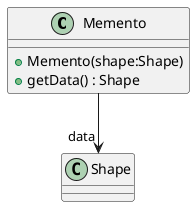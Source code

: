 @startuml
class Memento {
    + Memento(shape:Shape)
    + getData() : Shape
}
Memento --> "data" Shape
@enduml
